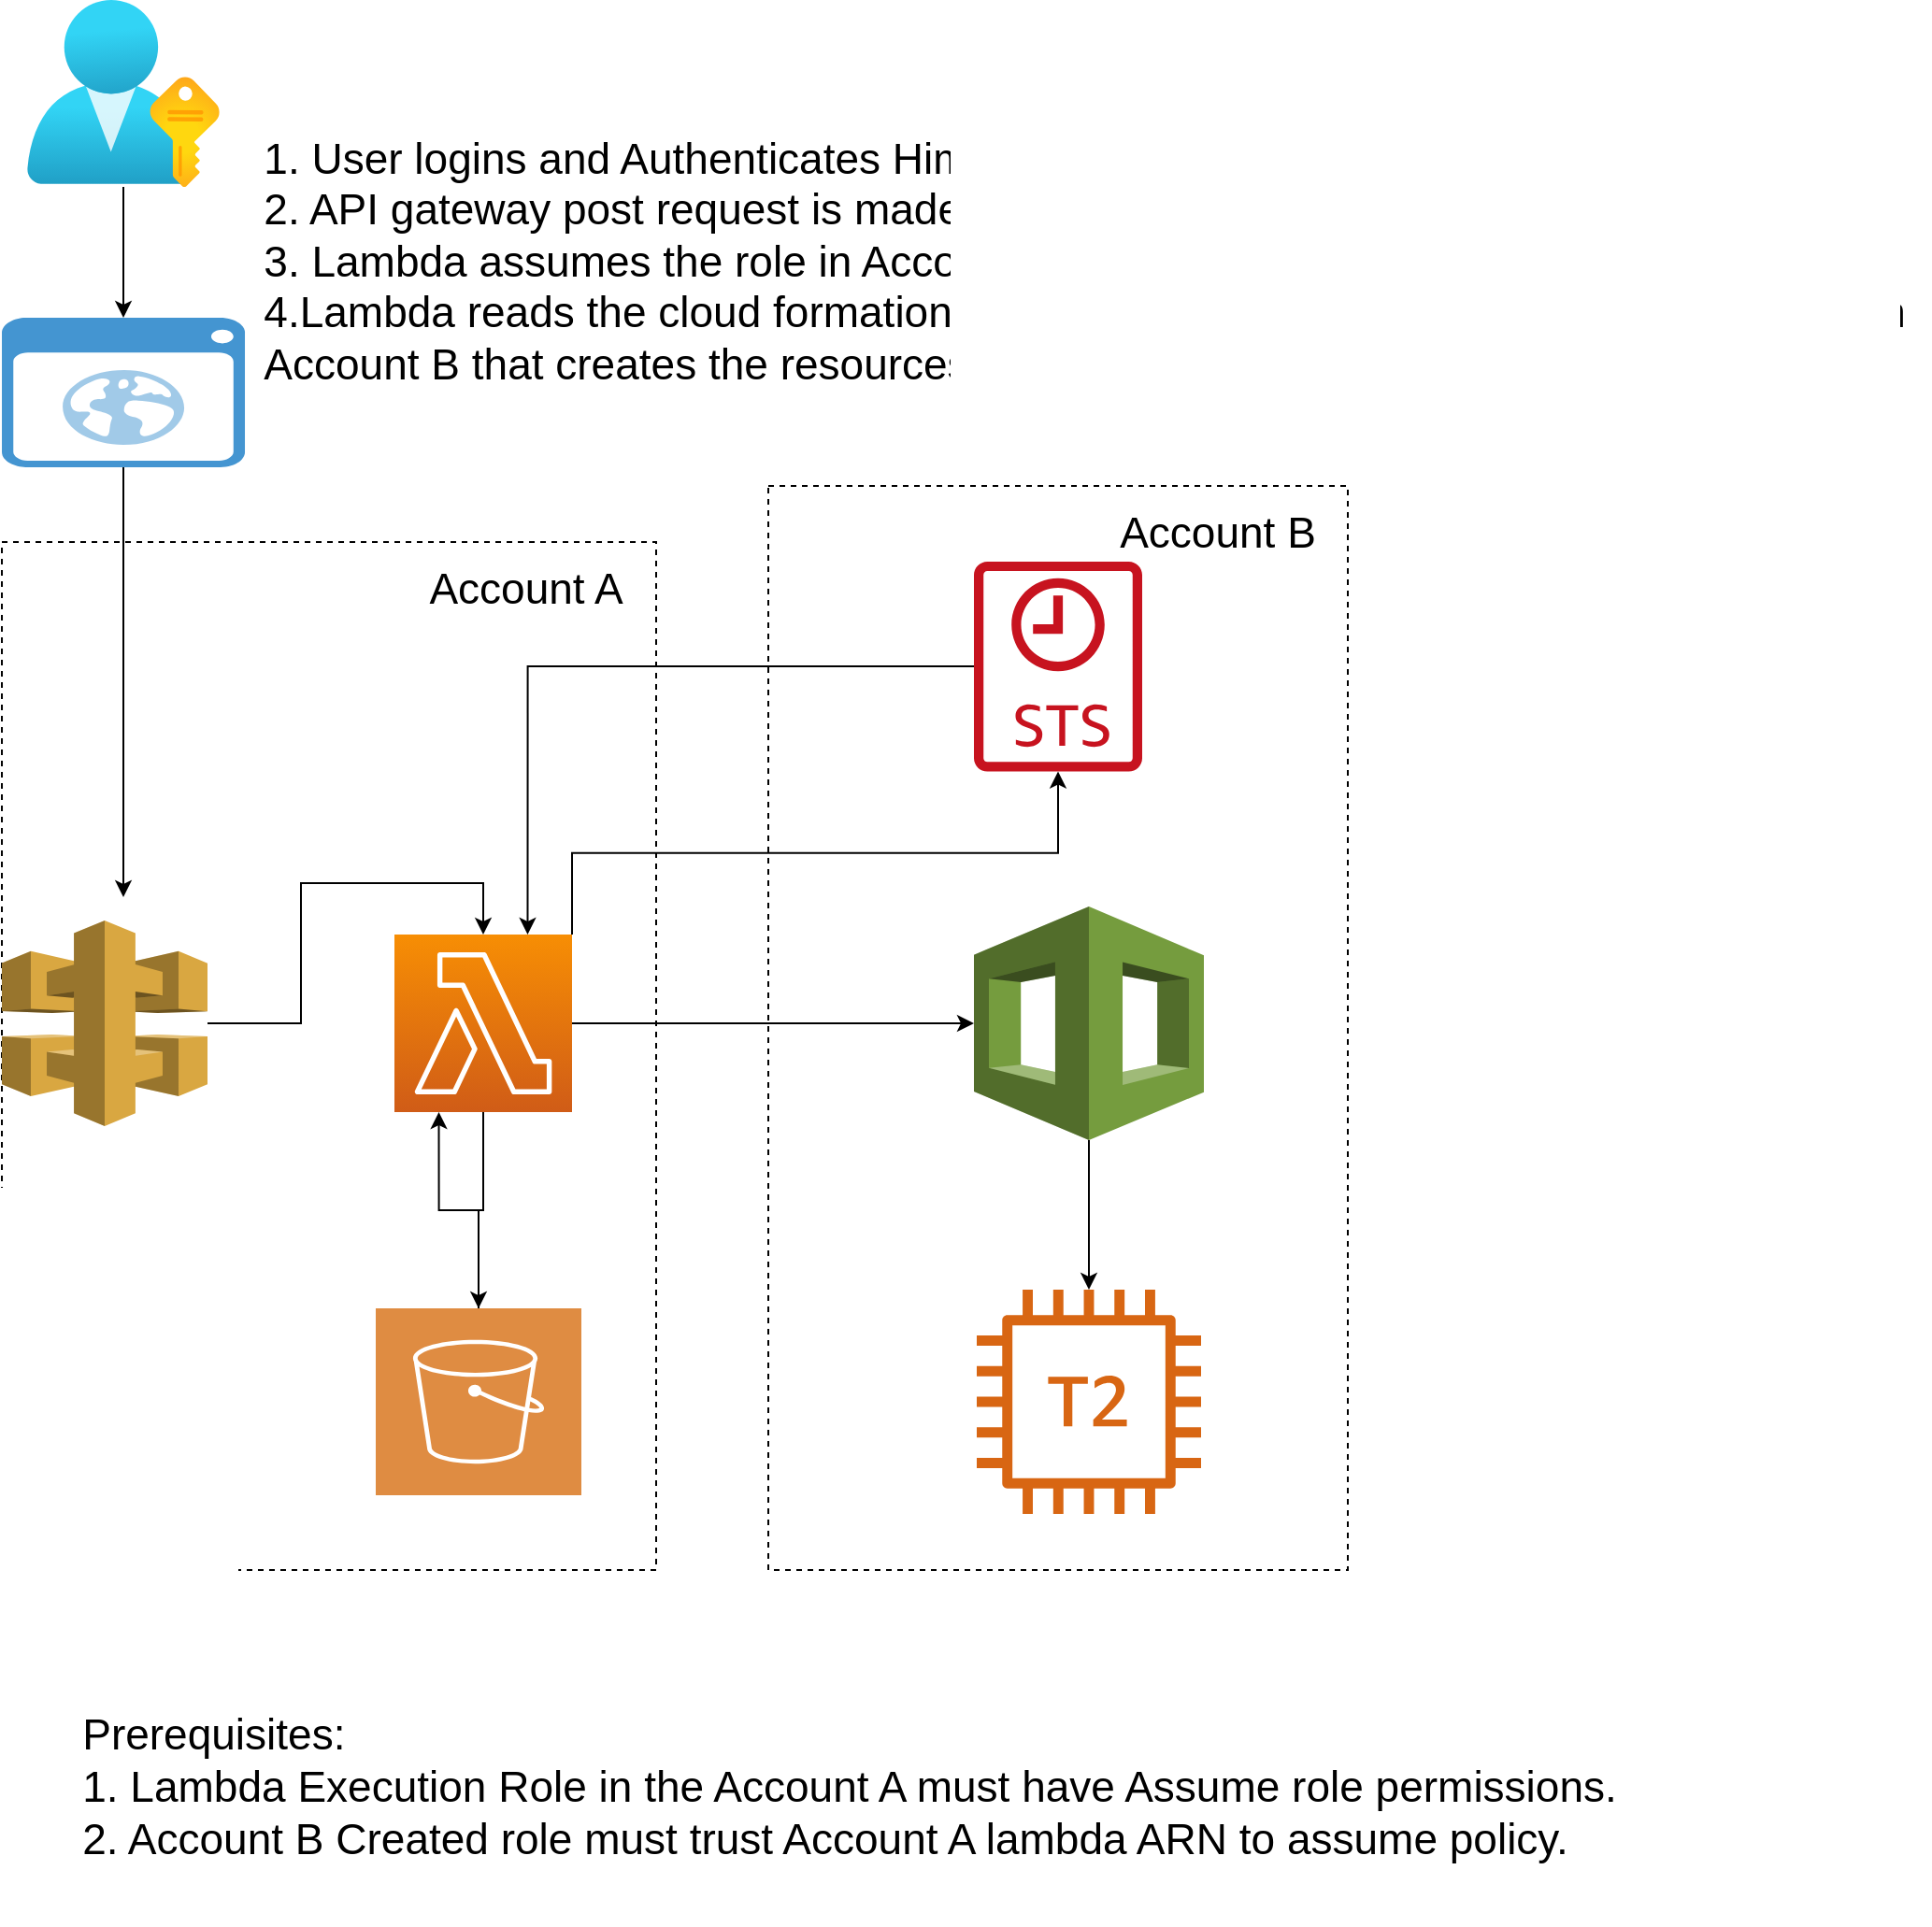 <mxfile version="14.6.1"><diagram id="_Cx83tV0HSQhoZV9N2tG" name="Page-1"><mxGraphModel dx="1572" dy="1090" grid="1" gridSize="10" guides="1" tooltips="1" connect="1" arrows="1" fold="1" page="1" pageScale="1" pageWidth="827" pageHeight="1169" math="0" shadow="0"><root><mxCell id="0"/><mxCell id="1" parent="0"/><mxCell id="V4qc0MNTi4qWYYKRKzIt-20" value="" style="whiteSpace=wrap;html=1;dashed=1;" vertex="1" parent="1"><mxGeometry x="20.01" y="390" width="349.99" height="550" as="geometry"/></mxCell><mxCell id="V4qc0MNTi4qWYYKRKzIt-9" value="" style="whiteSpace=wrap;html=1;dashed=1;" vertex="1" parent="1"><mxGeometry x="430" y="360" width="310" height="580" as="geometry"/></mxCell><mxCell id="V4qc0MNTi4qWYYKRKzIt-4" style="edgeStyle=orthogonalEdgeStyle;rounded=0;orthogonalLoop=1;jettySize=auto;html=1;entryX=0.5;entryY=0;entryDx=0;entryDy=0;entryPerimeter=0;" edge="1" parent="1" source="V4qc0MNTi4qWYYKRKzIt-1" target="V4qc0MNTi4qWYYKRKzIt-3"><mxGeometry relative="1" as="geometry"/></mxCell><mxCell id="V4qc0MNTi4qWYYKRKzIt-1" value="" style="outlineConnect=0;dashed=0;verticalLabelPosition=bottom;verticalAlign=top;align=center;html=1;shape=mxgraph.aws3.api_gateway;fillColor=#D9A741;gradientColor=none;" vertex="1" parent="1"><mxGeometry x="20" y="592.5" width="110" height="110" as="geometry"/></mxCell><mxCell id="V4qc0MNTi4qWYYKRKzIt-6" style="edgeStyle=orthogonalEdgeStyle;rounded=0;orthogonalLoop=1;jettySize=auto;html=1;exitX=1;exitY=0;exitDx=0;exitDy=0;exitPerimeter=0;" edge="1" parent="1" source="V4qc0MNTi4qWYYKRKzIt-3" target="V4qc0MNTi4qWYYKRKzIt-5"><mxGeometry relative="1" as="geometry"/></mxCell><mxCell id="V4qc0MNTi4qWYYKRKzIt-12" style="edgeStyle=orthogonalEdgeStyle;rounded=0;orthogonalLoop=1;jettySize=auto;html=1;exitX=1;exitY=0.5;exitDx=0;exitDy=0;exitPerimeter=0;" edge="1" parent="1" source="V4qc0MNTi4qWYYKRKzIt-3" target="V4qc0MNTi4qWYYKRKzIt-11"><mxGeometry relative="1" as="geometry"><mxPoint x="360.0" y="770" as="targetPoint"/></mxGeometry></mxCell><mxCell id="V4qc0MNTi4qWYYKRKzIt-32" value="" style="edgeStyle=orthogonalEdgeStyle;rounded=0;orthogonalLoop=1;jettySize=auto;html=1;fontSize=23;" edge="1" parent="1" source="V4qc0MNTi4qWYYKRKzIt-3" target="V4qc0MNTi4qWYYKRKzIt-31"><mxGeometry relative="1" as="geometry"/></mxCell><mxCell id="V4qc0MNTi4qWYYKRKzIt-3" value="" style="points=[[0,0,0],[0.25,0,0],[0.5,0,0],[0.75,0,0],[1,0,0],[0,1,0],[0.25,1,0],[0.5,1,0],[0.75,1,0],[1,1,0],[0,0.25,0],[0,0.5,0],[0,0.75,0],[1,0.25,0],[1,0.5,0],[1,0.75,0]];outlineConnect=0;fontColor=#232F3E;gradientColor=#F78E04;gradientDirection=north;fillColor=#D05C17;strokeColor=#ffffff;dashed=0;verticalLabelPosition=bottom;verticalAlign=top;align=center;html=1;fontSize=12;fontStyle=0;aspect=fixed;shape=mxgraph.aws4.resourceIcon;resIcon=mxgraph.aws4.lambda;" vertex="1" parent="1"><mxGeometry x="230" y="600" width="95" height="95" as="geometry"/></mxCell><mxCell id="V4qc0MNTi4qWYYKRKzIt-8" style="edgeStyle=orthogonalEdgeStyle;rounded=0;orthogonalLoop=1;jettySize=auto;html=1;entryX=0.75;entryY=0;entryDx=0;entryDy=0;entryPerimeter=0;" edge="1" parent="1" source="V4qc0MNTi4qWYYKRKzIt-5" target="V4qc0MNTi4qWYYKRKzIt-3"><mxGeometry relative="1" as="geometry"/></mxCell><mxCell id="V4qc0MNTi4qWYYKRKzIt-5" value="" style="outlineConnect=0;fontColor=#232F3E;gradientColor=none;fillColor=#C7131F;strokeColor=none;dashed=0;verticalLabelPosition=bottom;verticalAlign=top;align=center;html=1;fontSize=12;fontStyle=0;aspect=fixed;pointerEvents=1;shape=mxgraph.aws4.sts_alternate;" vertex="1" parent="1"><mxGeometry x="540" y="400" width="90" height="113.22" as="geometry"/></mxCell><mxCell id="V4qc0MNTi4qWYYKRKzIt-14" style="edgeStyle=orthogonalEdgeStyle;rounded=0;orthogonalLoop=1;jettySize=auto;html=1;exitX=0.5;exitY=1;exitDx=0;exitDy=0;exitPerimeter=0;" edge="1" parent="1" source="V4qc0MNTi4qWYYKRKzIt-11" target="V4qc0MNTi4qWYYKRKzIt-13"><mxGeometry relative="1" as="geometry"/></mxCell><mxCell id="V4qc0MNTi4qWYYKRKzIt-11" value="" style="outlineConnect=0;dashed=0;verticalLabelPosition=bottom;verticalAlign=top;align=center;html=1;shape=mxgraph.aws3.cloudformation;fillColor=#759C3E;gradientColor=none;" vertex="1" parent="1"><mxGeometry x="540" y="585" width="123" height="125" as="geometry"/></mxCell><mxCell id="V4qc0MNTi4qWYYKRKzIt-13" value="" style="outlineConnect=0;fontColor=#232F3E;gradientColor=none;fillColor=#D86613;strokeColor=none;dashed=0;verticalLabelPosition=bottom;verticalAlign=top;align=center;html=1;fontSize=12;fontStyle=0;aspect=fixed;pointerEvents=1;shape=mxgraph.aws4.t2_instance;" vertex="1" parent="1"><mxGeometry x="541.5" y="790" width="120" height="120" as="geometry"/></mxCell><mxCell id="V4qc0MNTi4qWYYKRKzIt-16" style="edgeStyle=orthogonalEdgeStyle;rounded=0;orthogonalLoop=1;jettySize=auto;html=1;startArrow=none;" edge="1" parent="1" source="V4qc0MNTi4qWYYKRKzIt-17"><mxGeometry relative="1" as="geometry"><mxPoint x="85" y="580" as="targetPoint"/></mxGeometry></mxCell><mxCell id="V4qc0MNTi4qWYYKRKzIt-19" style="edgeStyle=orthogonalEdgeStyle;rounded=0;orthogonalLoop=1;jettySize=auto;html=1;" edge="1" parent="1" source="V4qc0MNTi4qWYYKRKzIt-15" target="V4qc0MNTi4qWYYKRKzIt-17"><mxGeometry relative="1" as="geometry"/></mxCell><mxCell id="V4qc0MNTi4qWYYKRKzIt-15" value="" style="aspect=fixed;html=1;points=[];align=center;image;fontSize=12;image=img/lib/azure2/azure_stack/User_Subscriptions.svg;dashed=1;" vertex="1" parent="1"><mxGeometry x="33.49" y="100" width="103.03" height="100" as="geometry"/></mxCell><mxCell id="V4qc0MNTi4qWYYKRKzIt-17" value="" style="shadow=0;dashed=0;html=1;strokeColor=none;fillColor=#4495D1;labelPosition=center;verticalLabelPosition=bottom;verticalAlign=top;align=center;outlineConnect=0;shape=mxgraph.veeam.2d.web_ui;" vertex="1" parent="1"><mxGeometry x="20.01" y="270" width="130" height="80" as="geometry"/></mxCell><mxCell id="V4qc0MNTi4qWYYKRKzIt-22" value="Account A&lt;br style=&quot;font-size: 23px;&quot;&gt;" style="text;html=1;resizable=0;autosize=1;align=center;verticalAlign=middle;points=[];fillColor=none;strokeColor=none;rounded=0;dashed=1;fontSize=23;" vertex="1" parent="1"><mxGeometry x="240" y="400" width="120" height="30" as="geometry"/></mxCell><mxCell id="V4qc0MNTi4qWYYKRKzIt-24" value="Account B" style="text;html=1;resizable=0;autosize=1;align=center;verticalAlign=middle;points=[];fillColor=none;strokeColor=none;rounded=0;dashed=1;fontSize=23;" vertex="1" parent="1"><mxGeometry x="610" y="370" width="120" height="30" as="geometry"/></mxCell><mxCell id="V4qc0MNTi4qWYYKRKzIt-26" value="&lt;div style=&quot;text-align: justify ; font-size: 23px&quot;&gt;&lt;font style=&quot;font-size: 23px&quot;&gt;1. User logins and Authenticates Himself.&lt;/font&gt;&lt;/div&gt;&lt;div style=&quot;text-align: justify ; font-size: 23px&quot;&gt;&lt;font style=&quot;font-size: 23px&quot;&gt;2. API gateway post request is made to trigger a lambda function&lt;/font&gt;&lt;/div&gt;&lt;div style=&quot;text-align: justify ; font-size: 23px&quot;&gt;&lt;font style=&quot;font-size: 23px&quot;&gt;3. Lambda assumes the role in Account B that has the necessary permissions.&lt;/font&gt;&lt;/div&gt;&lt;div style=&quot;text-align: left ; font-size: 23px&quot;&gt;&lt;div style=&quot;text-align: justify ; font-size: 23px&quot;&gt;&lt;font style=&quot;font-size: 23px&quot;&gt;4.Lambda reads the cloud formation template from S3 and triggers Cloud Formation in&amp;nbsp;&lt;/font&gt;&lt;/div&gt;&lt;div style=&quot;text-align: justify ; font-size: 23px&quot;&gt;&lt;font style=&quot;font-size: 23px&quot;&gt;Account B&amp;nbsp;&lt;/font&gt;that creates the resources.&lt;/div&gt;&lt;/div&gt;" style="text;html=1;resizable=0;autosize=1;align=center;verticalAlign=middle;points=[];fillColor=none;strokeColor=none;rounded=0;dashed=1;fontSize=23;" vertex="1" parent="1"><mxGeometry x="151.5" y="165" width="900" height="150" as="geometry"/></mxCell><mxCell id="V4qc0MNTi4qWYYKRKzIt-27" value="&lt;div style=&quot;text-align: justify ; font-size: 23px&quot;&gt;Prerequisites:&amp;nbsp;&lt;/div&gt;&lt;div style=&quot;text-align: justify ; font-size: 23px&quot;&gt;1. Lambda Execution Role in the Account A must have Assume role permissions.&lt;/div&gt;&lt;div style=&quot;text-align: justify ; font-size: 23px&quot;&gt;2. Account B Created role must trust Account A lambda ARN to assume policy.&lt;/div&gt;&lt;div style=&quot;text-align: justify ; font-size: 23px&quot;&gt;&lt;br&gt;&lt;/div&gt;" style="text;html=1;resizable=0;autosize=1;align=center;verticalAlign=middle;points=[];fillColor=none;strokeColor=none;rounded=0;dashed=1;fontSize=23;" vertex="1" parent="1"><mxGeometry x="53.49" y="1010" width="840" height="120" as="geometry"/></mxCell><mxCell id="V4qc0MNTi4qWYYKRKzIt-33" style="edgeStyle=orthogonalEdgeStyle;rounded=0;orthogonalLoop=1;jettySize=auto;html=1;entryX=0.25;entryY=1;entryDx=0;entryDy=0;entryPerimeter=0;fontSize=23;" edge="1" parent="1" source="V4qc0MNTi4qWYYKRKzIt-31" target="V4qc0MNTi4qWYYKRKzIt-3"><mxGeometry relative="1" as="geometry"/></mxCell><mxCell id="V4qc0MNTi4qWYYKRKzIt-31" value="" style="pointerEvents=1;shadow=0;dashed=0;html=1;strokeColor=none;fillColor=#DF8C42;labelPosition=center;verticalLabelPosition=bottom;verticalAlign=top;align=center;outlineConnect=0;shape=mxgraph.veeam2.aws_s3;fontSize=23;" vertex="1" parent="1"><mxGeometry x="220" y="800" width="110" height="100" as="geometry"/></mxCell></root></mxGraphModel></diagram></mxfile>